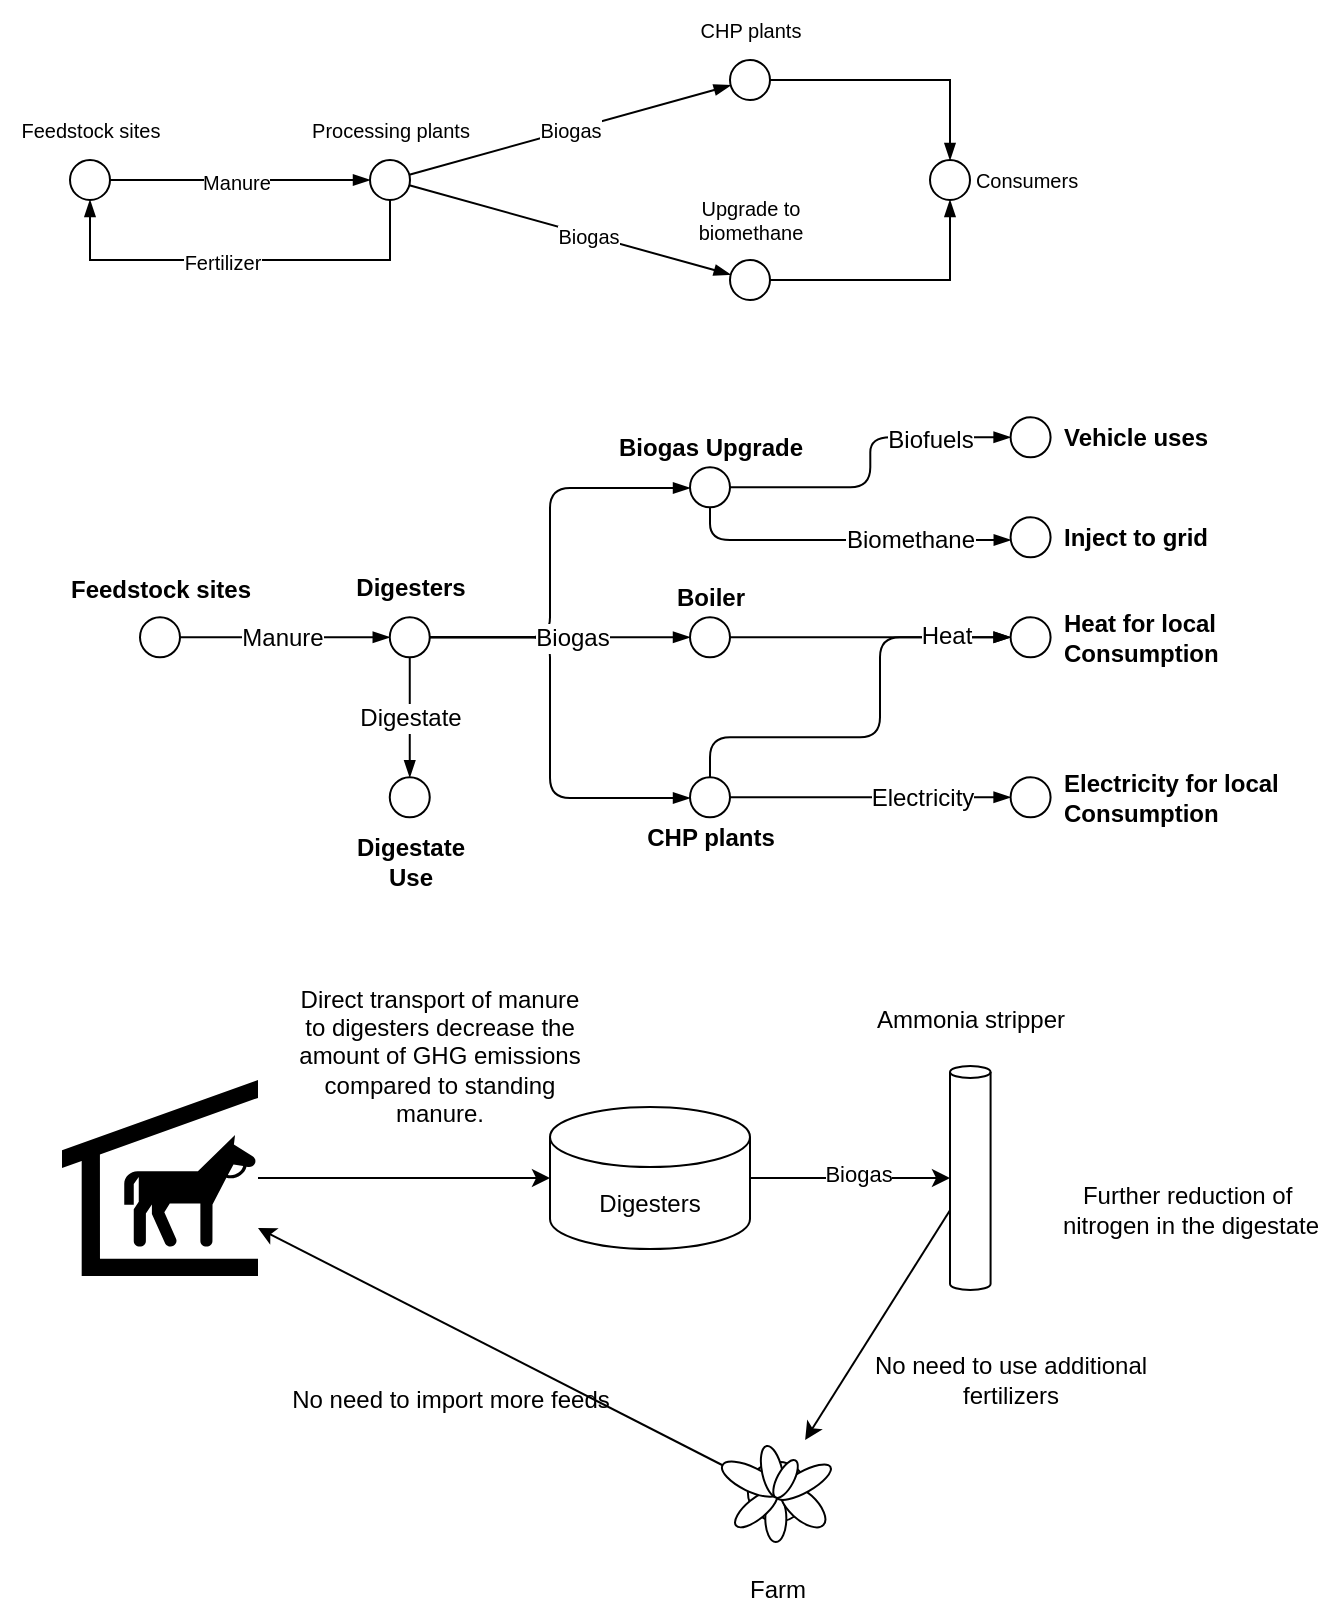 <mxfile>
    <diagram name="Page-1" id="IxhOv_pnVuLYqrjwdqJs">
        <mxGraphModel dx="761" dy="548" grid="1" gridSize="10" guides="1" tooltips="1" connect="1" arrows="1" fold="1" page="1" pageScale="1" pageWidth="827" pageHeight="1169" math="0" shadow="0">
            <root>
                <mxCell id="0"/>
                <mxCell id="1" parent="0"/>
                <mxCell id="utq9JPTT0G6UeFqzBfEX-5" style="rounded=0;orthogonalLoop=1;jettySize=auto;html=1;endArrow=blockThin;endFill=1;fontSize=10;" parent="1" source="utq9JPTT0G6UeFqzBfEX-3" target="utq9JPTT0G6UeFqzBfEX-4" edge="1">
                    <mxGeometry relative="1" as="geometry">
                        <mxPoint x="110" y="160" as="sourcePoint"/>
                    </mxGeometry>
                </mxCell>
                <mxCell id="utq9JPTT0G6UeFqzBfEX-12" value="Manure" style="edgeLabel;html=1;align=center;verticalAlign=middle;resizable=0;points=[];fontSize=10;" parent="utq9JPTT0G6UeFqzBfEX-5" vertex="1" connectable="0">
                    <mxGeometry x="-0.031" y="-1" relative="1" as="geometry">
                        <mxPoint as="offset"/>
                    </mxGeometry>
                </mxCell>
                <mxCell id="utq9JPTT0G6UeFqzBfEX-3" value="" style="ellipse;whiteSpace=wrap;html=1;aspect=fixed;fontSize=10;" parent="1" vertex="1">
                    <mxGeometry x="90" y="150" width="20" height="20" as="geometry"/>
                </mxCell>
                <mxCell id="utq9JPTT0G6UeFqzBfEX-15" value="Biogas" style="edgeStyle=none;rounded=0;orthogonalLoop=1;jettySize=auto;html=1;endArrow=blockThin;endFill=1;fontSize=10;" parent="1" source="utq9JPTT0G6UeFqzBfEX-4" target="utq9JPTT0G6UeFqzBfEX-11" edge="1">
                    <mxGeometry relative="1" as="geometry"/>
                </mxCell>
                <mxCell id="utq9JPTT0G6UeFqzBfEX-16" style="edgeStyle=none;rounded=0;orthogonalLoop=1;jettySize=auto;html=1;endArrow=blockThin;endFill=1;fontSize=10;" parent="1" source="utq9JPTT0G6UeFqzBfEX-4" target="utq9JPTT0G6UeFqzBfEX-14" edge="1">
                    <mxGeometry relative="1" as="geometry"/>
                </mxCell>
                <mxCell id="utq9JPTT0G6UeFqzBfEX-17" value="Biogas" style="edgeLabel;html=1;align=center;verticalAlign=middle;resizable=0;points=[];fontSize=10;" parent="utq9JPTT0G6UeFqzBfEX-16" vertex="1" connectable="0">
                    <mxGeometry x="0.112" relative="1" as="geometry">
                        <mxPoint as="offset"/>
                    </mxGeometry>
                </mxCell>
                <mxCell id="utq9JPTT0G6UeFqzBfEX-21" style="edgeStyle=orthogonalEdgeStyle;rounded=0;orthogonalLoop=1;jettySize=auto;html=1;endArrow=blockThin;endFill=1;fontSize=10;" parent="1" source="utq9JPTT0G6UeFqzBfEX-4" target="utq9JPTT0G6UeFqzBfEX-3" edge="1">
                    <mxGeometry relative="1" as="geometry">
                        <mxPoint x="100.0" y="230" as="targetPoint"/>
                        <Array as="points">
                            <mxPoint x="250" y="200"/>
                            <mxPoint x="100" y="200"/>
                        </Array>
                    </mxGeometry>
                </mxCell>
                <mxCell id="utq9JPTT0G6UeFqzBfEX-22" value="Fertilizer" style="edgeLabel;html=1;align=center;verticalAlign=middle;resizable=0;points=[];fontSize=10;" parent="utq9JPTT0G6UeFqzBfEX-21" vertex="1" connectable="0">
                    <mxGeometry x="0.084" y="1" relative="1" as="geometry">
                        <mxPoint as="offset"/>
                    </mxGeometry>
                </mxCell>
                <mxCell id="utq9JPTT0G6UeFqzBfEX-4" value="" style="ellipse;whiteSpace=wrap;html=1;aspect=fixed;fontSize=10;" parent="1" vertex="1">
                    <mxGeometry x="240" y="150" width="20" height="20" as="geometry"/>
                </mxCell>
                <mxCell id="utq9JPTT0G6UeFqzBfEX-8" value="Feedstock sites" style="text;html=1;align=center;verticalAlign=middle;resizable=0;points=[];autosize=1;strokeColor=none;fillColor=none;fontSize=10;" parent="1" vertex="1">
                    <mxGeometry x="55" y="120" width="90" height="30" as="geometry"/>
                </mxCell>
                <mxCell id="utq9JPTT0G6UeFqzBfEX-10" value="Processing plants" style="text;html=1;align=center;verticalAlign=middle;resizable=0;points=[];autosize=1;strokeColor=none;fillColor=none;fontSize=10;" parent="1" vertex="1">
                    <mxGeometry x="200" y="120" width="100" height="30" as="geometry"/>
                </mxCell>
                <mxCell id="utq9JPTT0G6UeFqzBfEX-24" style="edgeStyle=orthogonalEdgeStyle;rounded=0;orthogonalLoop=1;jettySize=auto;html=1;endArrow=blockThin;endFill=1;fontSize=10;" parent="1" source="utq9JPTT0G6UeFqzBfEX-11" target="utq9JPTT0G6UeFqzBfEX-19" edge="1">
                    <mxGeometry relative="1" as="geometry"/>
                </mxCell>
                <mxCell id="utq9JPTT0G6UeFqzBfEX-11" value="" style="ellipse;whiteSpace=wrap;html=1;aspect=fixed;fontSize=10;" parent="1" vertex="1">
                    <mxGeometry x="420" y="100" width="20" height="20" as="geometry"/>
                </mxCell>
                <mxCell id="utq9JPTT0G6UeFqzBfEX-23" style="edgeStyle=orthogonalEdgeStyle;rounded=0;orthogonalLoop=1;jettySize=auto;html=1;endArrow=blockThin;endFill=1;fontSize=10;" parent="1" source="utq9JPTT0G6UeFqzBfEX-14" target="utq9JPTT0G6UeFqzBfEX-19" edge="1">
                    <mxGeometry relative="1" as="geometry"/>
                </mxCell>
                <mxCell id="utq9JPTT0G6UeFqzBfEX-14" value="" style="ellipse;whiteSpace=wrap;html=1;aspect=fixed;fontSize=10;" parent="1" vertex="1">
                    <mxGeometry x="420" y="200" width="20" height="20" as="geometry"/>
                </mxCell>
                <mxCell id="utq9JPTT0G6UeFqzBfEX-18" value="CHP plants" style="text;html=1;align=center;verticalAlign=middle;resizable=0;points=[];autosize=1;strokeColor=none;fillColor=none;fontSize=10;" parent="1" vertex="1">
                    <mxGeometry x="395" y="70" width="70" height="30" as="geometry"/>
                </mxCell>
                <mxCell id="utq9JPTT0G6UeFqzBfEX-19" value="" style="ellipse;whiteSpace=wrap;html=1;aspect=fixed;fontSize=10;" parent="1" vertex="1">
                    <mxGeometry x="520" y="150" width="20" height="20" as="geometry"/>
                </mxCell>
                <mxCell id="utq9JPTT0G6UeFqzBfEX-20" value="Upgrade to &lt;br style=&quot;font-size: 10px;&quot;&gt;biomethane" style="text;html=1;align=center;verticalAlign=middle;resizable=0;points=[];autosize=1;strokeColor=none;fillColor=none;fontSize=10;" parent="1" vertex="1">
                    <mxGeometry x="390" y="160" width="80" height="40" as="geometry"/>
                </mxCell>
                <mxCell id="utq9JPTT0G6UeFqzBfEX-25" value="Consumers" style="text;html=1;align=center;verticalAlign=middle;resizable=0;points=[];autosize=1;strokeColor=none;fillColor=none;fontSize=10;" parent="1" vertex="1">
                    <mxGeometry x="533" y="145" width="70" height="30" as="geometry"/>
                </mxCell>
                <mxCell id="2" style="rounded=0;orthogonalLoop=1;jettySize=auto;html=1;endArrow=blockThin;endFill=1;fontSize=12;strokeWidth=1;" parent="1" source="4" target="10" edge="1">
                    <mxGeometry relative="1" as="geometry">
                        <mxPoint x="110" y="390" as="sourcePoint"/>
                    </mxGeometry>
                </mxCell>
                <mxCell id="3" value="Manure" style="edgeLabel;html=1;align=center;verticalAlign=middle;resizable=0;points=[];fontSize=12;" parent="2" vertex="1" connectable="0">
                    <mxGeometry x="-0.031" y="-1" relative="1" as="geometry">
                        <mxPoint y="-1" as="offset"/>
                    </mxGeometry>
                </mxCell>
                <mxCell id="4" value="" style="ellipse;whiteSpace=wrap;html=1;aspect=fixed;fontSize=12;" parent="1" vertex="1">
                    <mxGeometry x="125" y="378.64" width="20" height="20" as="geometry"/>
                </mxCell>
                <mxCell id="8" style="edgeStyle=orthogonalEdgeStyle;rounded=0;orthogonalLoop=1;jettySize=auto;html=1;endArrow=blockThin;endFill=1;fontSize=12;strokeWidth=1;" parent="1" source="10" target="21" edge="1">
                    <mxGeometry relative="1" as="geometry">
                        <mxPoint x="109.88" y="458.64" as="targetPoint"/>
                        <Array as="points">
                            <mxPoint x="259.88" y="458.64"/>
                            <mxPoint x="259.88" y="458.64"/>
                        </Array>
                    </mxGeometry>
                </mxCell>
                <mxCell id="9" value="Digestate" style="edgeLabel;html=1;align=center;verticalAlign=middle;resizable=0;points=[];fontSize=12;" parent="8" vertex="1" connectable="0">
                    <mxGeometry x="0.084" y="1" relative="1" as="geometry">
                        <mxPoint x="-1" y="-2" as="offset"/>
                    </mxGeometry>
                </mxCell>
                <mxCell id="50" style="edgeStyle=orthogonalEdgeStyle;html=1;strokeWidth=1;fontSize=12;endArrow=blockThin;endFill=1;rounded=1;" parent="1" source="10" target="30" edge="1">
                    <mxGeometry relative="1" as="geometry">
                        <mxPoint x="410" y="330" as="targetPoint"/>
                        <Array as="points">
                            <mxPoint x="330" y="389"/>
                            <mxPoint x="330" y="314"/>
                        </Array>
                    </mxGeometry>
                </mxCell>
                <mxCell id="51" style="edgeStyle=orthogonalEdgeStyle;rounded=1;html=1;strokeWidth=1;fontSize=12;endArrow=blockThin;endFill=1;" parent="1" source="10" target="16" edge="1">
                    <mxGeometry relative="1" as="geometry">
                        <Array as="points">
                            <mxPoint x="330" y="389"/>
                            <mxPoint x="330" y="469"/>
                        </Array>
                    </mxGeometry>
                </mxCell>
                <mxCell id="53" style="edgeStyle=orthogonalEdgeStyle;rounded=0;html=1;strokeWidth=1;fontSize=12;endArrow=blockThin;endFill=1;" parent="1" source="10" target="14" edge="1">
                    <mxGeometry relative="1" as="geometry"/>
                </mxCell>
                <mxCell id="54" value="Biogas" style="edgeLabel;html=1;align=center;verticalAlign=middle;resizable=0;points=[];fontSize=12;" parent="53" vertex="1" connectable="0">
                    <mxGeometry x="0.156" relative="1" as="geometry">
                        <mxPoint x="-4" as="offset"/>
                    </mxGeometry>
                </mxCell>
                <mxCell id="10" value="" style="ellipse;whiteSpace=wrap;html=1;aspect=fixed;fontSize=12;" parent="1" vertex="1">
                    <mxGeometry x="249.88" y="378.64" width="20" height="20" as="geometry"/>
                </mxCell>
                <mxCell id="11" value="Feedstock sites" style="text;html=1;align=center;verticalAlign=middle;resizable=0;points=[];autosize=1;strokeColor=none;fillColor=none;fontSize=12;fontStyle=1" parent="1" vertex="1">
                    <mxGeometry x="80" y="350" width="110" height="30" as="geometry"/>
                </mxCell>
                <mxCell id="12" value="Digesters" style="text;html=1;align=center;verticalAlign=middle;resizable=0;points=[];autosize=1;strokeColor=none;fillColor=none;fontSize=12;fontStyle=1" parent="1" vertex="1">
                    <mxGeometry x="219.88" y="348.64" width="80" height="30" as="geometry"/>
                </mxCell>
                <mxCell id="13" style="edgeStyle=orthogonalEdgeStyle;rounded=0;orthogonalLoop=1;jettySize=auto;html=1;endArrow=blockThin;endFill=1;fontSize=12;strokeWidth=1;" parent="1" source="14" target="18" edge="1">
                    <mxGeometry relative="1" as="geometry"/>
                </mxCell>
                <mxCell id="14" value="" style="ellipse;whiteSpace=wrap;html=1;aspect=fixed;fontSize=12;" parent="1" vertex="1">
                    <mxGeometry x="400" y="378.64" width="20" height="20" as="geometry"/>
                </mxCell>
                <mxCell id="26" value="" style="edgeStyle=none;html=1;endArrow=blockThin;endFill=1;fontSize=12;strokeWidth=1;" parent="1" source="16" target="25" edge="1">
                    <mxGeometry relative="1" as="geometry"/>
                </mxCell>
                <mxCell id="59" value="Electricity" style="edgeLabel;html=1;align=center;verticalAlign=middle;resizable=0;points=[];fontSize=12;" parent="26" vertex="1" connectable="0">
                    <mxGeometry x="0.513" relative="1" as="geometry">
                        <mxPoint x="-10" as="offset"/>
                    </mxGeometry>
                </mxCell>
                <mxCell id="28" style="edgeStyle=orthogonalEdgeStyle;html=1;endArrow=blockThin;endFill=1;fontSize=12;strokeWidth=1;rounded=1;" parent="1" source="16" target="18" edge="1">
                    <mxGeometry relative="1" as="geometry">
                        <mxPoint x="505" y="408.64" as="targetPoint"/>
                        <Array as="points">
                            <mxPoint x="410" y="438.64"/>
                            <mxPoint x="495" y="438.64"/>
                            <mxPoint x="495" y="388.64"/>
                        </Array>
                    </mxGeometry>
                </mxCell>
                <mxCell id="58" value="Heat" style="edgeLabel;html=1;align=center;verticalAlign=middle;resizable=0;points=[];fontSize=12;" parent="28" vertex="1" connectable="0">
                    <mxGeometry x="0.707" y="1" relative="1" as="geometry">
                        <mxPoint as="offset"/>
                    </mxGeometry>
                </mxCell>
                <mxCell id="16" value="" style="ellipse;whiteSpace=wrap;html=1;aspect=fixed;fontSize=12;" parent="1" vertex="1">
                    <mxGeometry x="400" y="458.64" width="20" height="20" as="geometry"/>
                </mxCell>
                <mxCell id="17" value="CHP plants" style="text;html=1;align=center;verticalAlign=middle;resizable=0;points=[];autosize=1;strokeColor=none;fillColor=none;fontSize=12;fontStyle=1" parent="1" vertex="1">
                    <mxGeometry x="365" y="473.64" width="90" height="30" as="geometry"/>
                </mxCell>
                <mxCell id="18" value="" style="ellipse;whiteSpace=wrap;html=1;aspect=fixed;fontSize=12;" parent="1" vertex="1">
                    <mxGeometry x="560.29" y="378.64" width="20" height="20" as="geometry"/>
                </mxCell>
                <mxCell id="19" value="Biogas Upgrade" style="text;html=1;align=center;verticalAlign=middle;resizable=0;points=[];autosize=1;strokeColor=none;fillColor=none;fontSize=12;fontStyle=1" parent="1" vertex="1">
                    <mxGeometry x="350" y="278.64" width="120" height="30" as="geometry"/>
                </mxCell>
                <mxCell id="20" value="Electricity for local&amp;nbsp;&lt;br style=&quot;font-size: 12px;&quot;&gt;Consumption" style="text;html=1;align=left;verticalAlign=middle;resizable=0;points=[];autosize=1;strokeColor=none;fillColor=none;fontSize=12;fontStyle=1" parent="1" vertex="1">
                    <mxGeometry x="585.29" y="448.64" width="130" height="40" as="geometry"/>
                </mxCell>
                <mxCell id="21" value="" style="ellipse;whiteSpace=wrap;html=1;aspect=fixed;fontSize=12;" parent="1" vertex="1">
                    <mxGeometry x="249.88" y="458.64" width="20" height="20" as="geometry"/>
                </mxCell>
                <mxCell id="22" value="Digestate&lt;br style=&quot;font-size: 12px;&quot;&gt;Use" style="edgeLabel;html=1;align=center;verticalAlign=middle;resizable=0;points=[];fontSize=12;fontStyle=1" parent="1" vertex="1" connectable="0">
                    <mxGeometry x="260" y="504.291" as="geometry">
                        <mxPoint y="-4" as="offset"/>
                    </mxGeometry>
                </mxCell>
                <mxCell id="24" value="Boiler" style="text;html=1;align=center;verticalAlign=middle;resizable=0;points=[];autosize=1;strokeColor=none;fillColor=none;fontSize=12;fontStyle=1" parent="1" vertex="1">
                    <mxGeometry x="380" y="353.64" width="60" height="30" as="geometry"/>
                </mxCell>
                <mxCell id="25" value="" style="ellipse;whiteSpace=wrap;html=1;aspect=fixed;fontSize=12;" parent="1" vertex="1">
                    <mxGeometry x="560.29" y="458.64" width="20" height="20" as="geometry"/>
                </mxCell>
                <mxCell id="41" style="edgeStyle=orthogonalEdgeStyle;html=1;endArrow=blockThin;endFill=1;fontSize=12;strokeWidth=1;rounded=1;" parent="1" source="30" target="40" edge="1">
                    <mxGeometry relative="1" as="geometry">
                        <Array as="points">
                            <mxPoint x="410" y="340"/>
                        </Array>
                    </mxGeometry>
                </mxCell>
                <mxCell id="42" value="Biomethane" style="edgeLabel;html=1;align=center;verticalAlign=middle;resizable=0;points=[];fontSize=12;" parent="41" vertex="1" connectable="0">
                    <mxGeometry x="-0.203" relative="1" as="geometry">
                        <mxPoint x="50" as="offset"/>
                    </mxGeometry>
                </mxCell>
                <mxCell id="47" style="edgeStyle=orthogonalEdgeStyle;html=1;endArrow=blockThin;endFill=1;entryX=0;entryY=0.5;entryDx=0;entryDy=0;fontSize=12;strokeWidth=1;rounded=1;" parent="1" source="30" target="46" edge="1">
                    <mxGeometry relative="1" as="geometry">
                        <mxPoint x="520" y="288.64" as="targetPoint"/>
                    </mxGeometry>
                </mxCell>
                <mxCell id="48" value="Biofuels" style="edgeLabel;html=1;align=center;verticalAlign=middle;resizable=0;points=[];fontSize=12;" parent="47" vertex="1" connectable="0">
                    <mxGeometry x="0.183" y="-1" relative="1" as="geometry">
                        <mxPoint x="27" as="offset"/>
                    </mxGeometry>
                </mxCell>
                <mxCell id="30" value="" style="ellipse;whiteSpace=wrap;html=1;aspect=fixed;fontSize=12;" parent="1" vertex="1">
                    <mxGeometry x="400" y="303.64" width="20" height="20" as="geometry"/>
                </mxCell>
                <mxCell id="37" value="Heat for local&amp;nbsp;&lt;br style=&quot;font-size: 12px;&quot;&gt;Consumption" style="text;html=1;align=left;verticalAlign=middle;resizable=0;points=[];autosize=1;strokeColor=none;fillColor=none;fontSize=12;fontStyle=1" parent="1" vertex="1">
                    <mxGeometry x="585.29" y="368.64" width="100" height="40" as="geometry"/>
                </mxCell>
                <mxCell id="40" value="" style="ellipse;whiteSpace=wrap;html=1;aspect=fixed;fontSize=12;" parent="1" vertex="1">
                    <mxGeometry x="560.29" y="328.64" width="20" height="20" as="geometry"/>
                </mxCell>
                <mxCell id="43" value="Inject to grid" style="text;html=1;align=left;verticalAlign=middle;resizable=0;points=[];autosize=1;strokeColor=none;fillColor=none;fontSize=12;fontStyle=1" parent="1" vertex="1">
                    <mxGeometry x="585.29" y="323.64" width="100" height="30" as="geometry"/>
                </mxCell>
                <mxCell id="46" value="" style="ellipse;whiteSpace=wrap;html=1;aspect=fixed;fontSize=12;" parent="1" vertex="1">
                    <mxGeometry x="560.29" y="278.64" width="20" height="20" as="geometry"/>
                </mxCell>
                <mxCell id="49" value="Vehicle uses" style="text;html=1;align=left;verticalAlign=middle;resizable=0;points=[];autosize=1;strokeColor=none;fillColor=none;fontSize=12;fontStyle=1" parent="1" vertex="1">
                    <mxGeometry x="585.29" y="273.64" width="100" height="30" as="geometry"/>
                </mxCell>
                <mxCell id="64" style="edgeStyle=none;html=1;" edge="1" parent="1" source="60" target="61">
                    <mxGeometry relative="1" as="geometry"/>
                </mxCell>
                <mxCell id="60" value="" style="shape=mxgraph.signs.animals.stable;html=1;pointerEvents=1;fillColor=#000000;strokeColor=none;verticalLabelPosition=bottom;verticalAlign=top;align=center;" vertex="1" parent="1">
                    <mxGeometry x="86" y="610" width="98" height="98" as="geometry"/>
                </mxCell>
                <mxCell id="67" style="edgeStyle=none;html=1;" edge="1" parent="1" source="61" target="62">
                    <mxGeometry relative="1" as="geometry"/>
                </mxCell>
                <mxCell id="69" value="Biogas" style="edgeLabel;html=1;align=center;verticalAlign=middle;resizable=0;points=[];" vertex="1" connectable="0" parent="67">
                    <mxGeometry x="0.08" y="3" relative="1" as="geometry">
                        <mxPoint y="1" as="offset"/>
                    </mxGeometry>
                </mxCell>
                <mxCell id="61" value="Digesters" style="shape=cylinder3;whiteSpace=wrap;html=1;boundedLbl=1;backgroundOutline=1;size=15;" vertex="1" parent="1">
                    <mxGeometry x="330" y="623.5" width="100" height="71" as="geometry"/>
                </mxCell>
                <mxCell id="73" style="edgeStyle=none;html=1;" edge="1" parent="1" source="62" target="71">
                    <mxGeometry relative="1" as="geometry"/>
                </mxCell>
                <mxCell id="62" value="" style="shape=cylinder3;whiteSpace=wrap;html=1;boundedLbl=1;backgroundOutline=1;size=3;" vertex="1" parent="1">
                    <mxGeometry x="530" y="603" width="20.29" height="112" as="geometry"/>
                </mxCell>
                <mxCell id="63" value="Ammonia stripper" style="text;html=1;align=center;verticalAlign=middle;resizable=0;points=[];autosize=1;strokeColor=none;fillColor=none;" vertex="1" parent="1">
                    <mxGeometry x="480" y="565" width="120" height="30" as="geometry"/>
                </mxCell>
                <mxCell id="66" value="Direct transport of manure to digesters decrease the amount of GHG emissions compared to standing manure." style="text;html=1;strokeColor=none;fillColor=none;align=center;verticalAlign=middle;whiteSpace=wrap;rounded=0;" vertex="1" parent="1">
                    <mxGeometry x="200" y="540" width="150" height="116.5" as="geometry"/>
                </mxCell>
                <mxCell id="70" value="Further reduction of&amp;nbsp;&lt;br&gt;nitrogen in the digestate" style="text;html=1;align=center;verticalAlign=middle;resizable=0;points=[];autosize=1;strokeColor=none;fillColor=none;" vertex="1" parent="1">
                    <mxGeometry x="575.29" y="654.5" width="150" height="40" as="geometry"/>
                </mxCell>
                <mxCell id="77" style="edgeStyle=none;html=1;" edge="1" parent="1" source="71" target="60">
                    <mxGeometry relative="1" as="geometry"/>
                </mxCell>
                <mxCell id="71" value="" style="verticalLabelPosition=bottom;html=1;verticalAlign=top;align=center;shape=mxgraph.floorplan.plant;" vertex="1" parent="1">
                    <mxGeometry x="418" y="790" width="47" height="51" as="geometry"/>
                </mxCell>
                <mxCell id="75" value="Farm" style="text;html=1;strokeColor=none;fillColor=none;align=center;verticalAlign=middle;whiteSpace=wrap;rounded=0;" vertex="1" parent="1">
                    <mxGeometry x="414" y="850" width="60" height="30" as="geometry"/>
                </mxCell>
                <mxCell id="76" value="No need to use additional&lt;br&gt;fertilizers" style="text;html=1;align=center;verticalAlign=middle;resizable=0;points=[];autosize=1;strokeColor=none;fillColor=none;" vertex="1" parent="1">
                    <mxGeometry x="480" y="740" width="160" height="40" as="geometry"/>
                </mxCell>
                <mxCell id="78" value="No need to import more feeds&lt;br&gt;" style="text;html=1;align=center;verticalAlign=middle;resizable=0;points=[];autosize=1;strokeColor=none;fillColor=none;" vertex="1" parent="1">
                    <mxGeometry x="190" y="755" width="180" height="30" as="geometry"/>
                </mxCell>
            </root>
        </mxGraphModel>
    </diagram>
</mxfile>